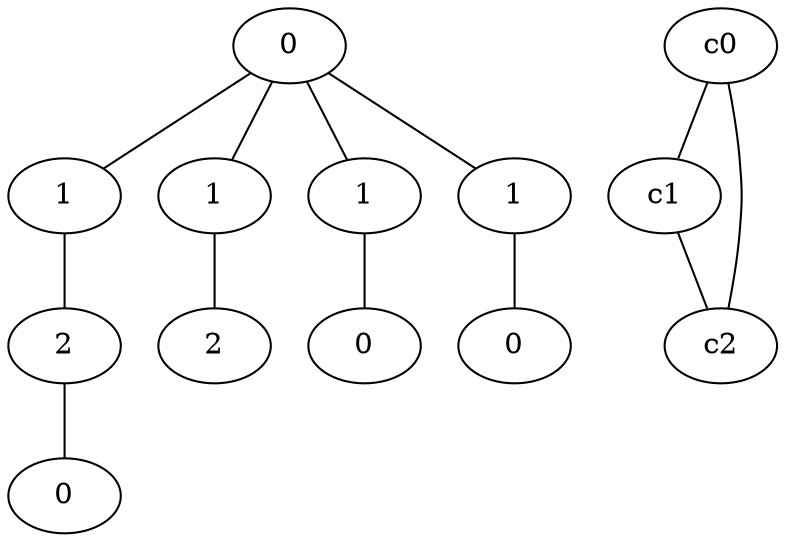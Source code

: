 graph {
a0[label=0];
a1[label=1];
a2[label=2];
a3[label=0];
a4[label=1];
a5[label=2];
a6[label=1];
a7[label=0];
a8[label=1];
a9[label=0];
a0 -- a1;
a0 -- a4;
a0 -- a6;
a0 -- a8;
a1 -- a2;
a2 -- a3;
a4 -- a5;
a6 -- a7;
a8 -- a9;
c0 -- c1;
c0 -- c2;
c1 -- c2;
}
